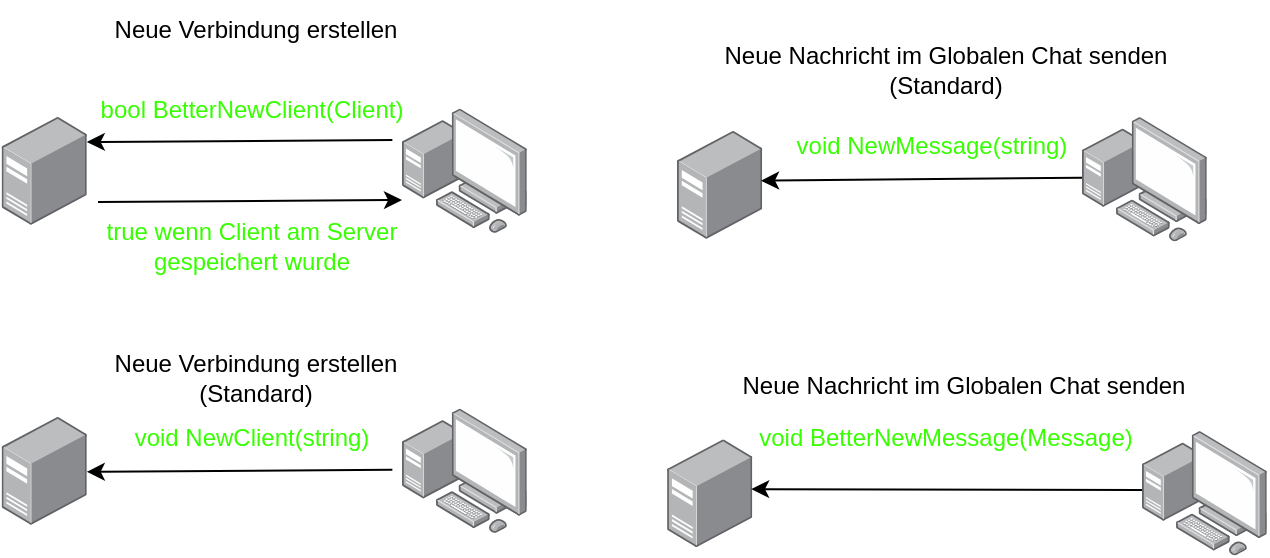 <mxfile version="22.0.4" type="github" pages="2">
  <diagram name="Protokolle" id="6DVpnnnFoikJ8-1d5k9n">
    <mxGraphModel dx="840" dy="468" grid="1" gridSize="10" guides="1" tooltips="1" connect="1" arrows="1" fold="1" page="1" pageScale="1" pageWidth="827" pageHeight="1169" math="0" shadow="0">
      <root>
        <mxCell id="0" />
        <mxCell id="1" parent="0" />
        <mxCell id="oGe7S2VsYBCnAXg4EZTe-1" value="" style="image;points=[];aspect=fixed;html=1;align=center;shadow=0;dashed=0;image=img/lib/allied_telesis/computer_and_terminals/Server_Desktop.svg;" vertex="1" parent="1">
          <mxGeometry x="29.8" y="78.4" width="42.6" height="54" as="geometry" />
        </mxCell>
        <mxCell id="oGe7S2VsYBCnAXg4EZTe-2" value="" style="image;points=[];aspect=fixed;html=1;align=center;shadow=0;dashed=0;image=img/lib/allied_telesis/computer_and_terminals/Personal_Computer_with_Server.svg;" vertex="1" parent="1">
          <mxGeometry x="230" y="74.2" width="62.4" height="62.4" as="geometry" />
        </mxCell>
        <mxCell id="oGe7S2VsYBCnAXg4EZTe-5" value="" style="endArrow=classic;html=1;rounded=0;exitX=-0.085;exitY=0.863;exitDx=0;exitDy=0;exitPerimeter=0;entryX=1.019;entryY=0.83;entryDx=0;entryDy=0;entryPerimeter=0;" edge="1" parent="1">
          <mxGeometry width="50" height="50" relative="1" as="geometry">
            <mxPoint x="225.189" y="90.002" as="sourcePoint" />
            <mxPoint x="72.396" y="90.992" as="targetPoint" />
          </mxGeometry>
        </mxCell>
        <mxCell id="oGe7S2VsYBCnAXg4EZTe-6" value="" style="endArrow=classic;html=1;rounded=0;exitX=-0.085;exitY=0.863;exitDx=0;exitDy=0;exitPerimeter=0;entryX=1.019;entryY=0.83;entryDx=0;entryDy=0;entryPerimeter=0;" edge="1" parent="1">
          <mxGeometry width="50" height="50" relative="1" as="geometry">
            <mxPoint x="78" y="121" as="sourcePoint" />
            <mxPoint x="230" y="120" as="targetPoint" />
          </mxGeometry>
        </mxCell>
        <mxCell id="oGe7S2VsYBCnAXg4EZTe-7" value="Neue Verbindung erstellen" style="text;html=1;strokeColor=none;fillColor=none;align=center;verticalAlign=middle;whiteSpace=wrap;rounded=0;" vertex="1" parent="1">
          <mxGeometry x="72.4" y="20" width="170" height="30" as="geometry" />
        </mxCell>
        <mxCell id="oGe7S2VsYBCnAXg4EZTe-8" value="bool BetterNewClient(Client)" style="text;html=1;strokeColor=none;fillColor=none;align=center;verticalAlign=middle;whiteSpace=wrap;rounded=0;fontColor=#37ff00;" vertex="1" parent="1">
          <mxGeometry x="50.0" y="60.0" width="210" height="30" as="geometry" />
        </mxCell>
        <mxCell id="oGe7S2VsYBCnAXg4EZTe-10" value="true wenn Client am Server gespeichert wurde" style="text;html=1;strokeColor=none;fillColor=none;align=center;verticalAlign=middle;whiteSpace=wrap;rounded=0;fontColor=#37ff00;" vertex="1" parent="1">
          <mxGeometry x="50.0" y="128.2" width="210" height="30" as="geometry" />
        </mxCell>
        <mxCell id="oGe7S2VsYBCnAXg4EZTe-11" value="" style="image;points=[];aspect=fixed;html=1;align=center;shadow=0;dashed=0;image=img/lib/allied_telesis/computer_and_terminals/Server_Desktop.svg;" vertex="1" parent="1">
          <mxGeometry x="367.5" y="85.4" width="42.6" height="54" as="geometry" />
        </mxCell>
        <mxCell id="oGe7S2VsYBCnAXg4EZTe-12" value="" style="endArrow=classic;html=1;rounded=0;exitX=-0.085;exitY=0.863;exitDx=0;exitDy=0;exitPerimeter=0;entryX=1.037;entryY=0.516;entryDx=0;entryDy=0;entryPerimeter=0;" edge="1" parent="1">
          <mxGeometry width="50" height="50" relative="1" as="geometry">
            <mxPoint x="569.999" y="108.852" as="sourcePoint" />
            <mxPoint x="409.519" y="110.348" as="targetPoint" />
          </mxGeometry>
        </mxCell>
        <mxCell id="oGe7S2VsYBCnAXg4EZTe-14" value="Neue Nachricht im Globalen Chat senden (Standard)" style="text;html=1;strokeColor=none;fillColor=none;align=center;verticalAlign=middle;whiteSpace=wrap;rounded=0;" vertex="1" parent="1">
          <mxGeometry x="380" y="40" width="243.8" height="30" as="geometry" />
        </mxCell>
        <mxCell id="oGe7S2VsYBCnAXg4EZTe-15" value="void NewMessage(string)" style="text;html=1;strokeColor=none;fillColor=none;align=center;verticalAlign=middle;whiteSpace=wrap;rounded=0;fontColor=#37ff00;" vertex="1" parent="1">
          <mxGeometry x="390" y="78.4" width="210" height="30" as="geometry" />
        </mxCell>
        <mxCell id="oGe7S2VsYBCnAXg4EZTe-50" value="" style="image;points=[];aspect=fixed;html=1;align=center;shadow=0;dashed=0;image=img/lib/allied_telesis/computer_and_terminals/Personal_Computer_with_Server.svg;" vertex="1" parent="1">
          <mxGeometry x="570" y="78.4" width="62.4" height="62.4" as="geometry" />
        </mxCell>
        <mxCell id="p4QUlvia8bHNSqdqoXcx-1" value="" style="image;points=[];aspect=fixed;html=1;align=center;shadow=0;dashed=0;image=img/lib/allied_telesis/computer_and_terminals/Server_Desktop.svg;" vertex="1" parent="1">
          <mxGeometry x="29.8" y="228.4" width="42.6" height="54" as="geometry" />
        </mxCell>
        <mxCell id="p4QUlvia8bHNSqdqoXcx-2" value="" style="image;points=[];aspect=fixed;html=1;align=center;shadow=0;dashed=0;image=img/lib/allied_telesis/computer_and_terminals/Personal_Computer_with_Server.svg;" vertex="1" parent="1">
          <mxGeometry x="230" y="224.2" width="62.4" height="62.4" as="geometry" />
        </mxCell>
        <mxCell id="p4QUlvia8bHNSqdqoXcx-3" value="" style="endArrow=classic;html=1;rounded=0;exitX=-0.085;exitY=0.863;exitDx=0;exitDy=0;exitPerimeter=0;entryX=1.019;entryY=0.83;entryDx=0;entryDy=0;entryPerimeter=0;" edge="1" parent="1">
          <mxGeometry width="50" height="50" relative="1" as="geometry">
            <mxPoint x="225.189" y="254.902" as="sourcePoint" />
            <mxPoint x="72.396" y="255.892" as="targetPoint" />
          </mxGeometry>
        </mxCell>
        <mxCell id="p4QUlvia8bHNSqdqoXcx-5" value="Neue Verbindung erstellen&lt;br&gt;(Standard)" style="text;html=1;strokeColor=none;fillColor=none;align=center;verticalAlign=middle;whiteSpace=wrap;rounded=0;" vertex="1" parent="1">
          <mxGeometry x="72.4" y="194.2" width="170" height="30" as="geometry" />
        </mxCell>
        <mxCell id="p4QUlvia8bHNSqdqoXcx-6" value="void NewClient(string)" style="text;html=1;strokeColor=none;fillColor=none;align=center;verticalAlign=middle;whiteSpace=wrap;rounded=0;fontColor=#37ff00;" vertex="1" parent="1">
          <mxGeometry x="50.0" y="224.2" width="210" height="30" as="geometry" />
        </mxCell>
        <mxCell id="p4QUlvia8bHNSqdqoXcx-8" value="" style="image;points=[];aspect=fixed;html=1;align=center;shadow=0;dashed=0;image=img/lib/allied_telesis/computer_and_terminals/Server_Desktop.svg;" vertex="1" parent="1">
          <mxGeometry x="362.55" y="239.6" width="42.6" height="54" as="geometry" />
        </mxCell>
        <mxCell id="p4QUlvia8bHNSqdqoXcx-9" value="" style="endArrow=classic;html=1;rounded=0;entryX=1.037;entryY=0.516;entryDx=0;entryDy=0;entryPerimeter=0;" edge="1" parent="1">
          <mxGeometry width="50" height="50" relative="1" as="geometry">
            <mxPoint x="600" y="265" as="sourcePoint" />
            <mxPoint x="404.569" y="264.548" as="targetPoint" />
          </mxGeometry>
        </mxCell>
        <mxCell id="p4QUlvia8bHNSqdqoXcx-10" value="Neue Nachricht im Globalen Chat senden" style="text;html=1;strokeColor=none;fillColor=none;align=center;verticalAlign=middle;whiteSpace=wrap;rounded=0;" vertex="1" parent="1">
          <mxGeometry x="388.6" y="198.4" width="243.8" height="30" as="geometry" />
        </mxCell>
        <mxCell id="p4QUlvia8bHNSqdqoXcx-11" value="void BetterNewMessage(Message)" style="text;html=1;strokeColor=none;fillColor=none;align=center;verticalAlign=middle;whiteSpace=wrap;rounded=0;fontColor=#37ff00;" vertex="1" parent="1">
          <mxGeometry x="396.9" y="224.2" width="210" height="30" as="geometry" />
        </mxCell>
        <mxCell id="p4QUlvia8bHNSqdqoXcx-12" value="" style="image;points=[];aspect=fixed;html=1;align=center;shadow=0;dashed=0;image=img/lib/allied_telesis/computer_and_terminals/Personal_Computer_with_Server.svg;" vertex="1" parent="1">
          <mxGeometry x="600" y="235.4" width="62.4" height="62.4" as="geometry" />
        </mxCell>
      </root>
    </mxGraphModel>
  </diagram>
  <diagram id="kcrMqKANbVWCvuPBFGJb" name="Klassen">
    <mxGraphModel dx="1050" dy="585" grid="1" gridSize="10" guides="1" tooltips="1" connect="1" arrows="1" fold="1" page="1" pageScale="1" pageWidth="827" pageHeight="1169" math="0" shadow="0">
      <root>
        <mxCell id="0" />
        <mxCell id="1" parent="0" />
        <mxCell id="yYA773KcVhJ6GM18G05r-1" value="Client" style="swimlane;fontStyle=1;align=center;verticalAlign=top;childLayout=stackLayout;horizontal=1;startSize=26;horizontalStack=0;resizeParent=1;resizeParentMax=0;resizeLast=0;collapsible=1;marginBottom=0;whiteSpace=wrap;html=1;" vertex="1" parent="1">
          <mxGeometry x="35" y="30" width="180" height="138" as="geometry">
            <mxRectangle x="50" y="520" width="70" height="30" as="alternateBounds" />
          </mxGeometry>
        </mxCell>
        <mxCell id="yYA773KcVhJ6GM18G05r-2" value="+ Username: string&lt;br style=&quot;font-size: 12px;&quot;&gt;+ ClientUrl: string&lt;br style=&quot;font-size: 12px;&quot;&gt;+ ProfilePicture: BitmapImage&lt;br style=&quot;font-size: 12px;&quot;&gt;+ UserColor: Color" style="text;strokeColor=none;fillColor=none;align=left;verticalAlign=top;spacingLeft=4;spacingRight=4;overflow=hidden;rotatable=0;points=[[0,0.5],[1,0.5]];portConstraint=eastwest;whiteSpace=wrap;html=1;fontSize=12;spacing=4;" vertex="1" parent="yYA773KcVhJ6GM18G05r-1">
          <mxGeometry y="26" width="180" height="74" as="geometry" />
        </mxCell>
        <mxCell id="yYA773KcVhJ6GM18G05r-3" value="" style="line;strokeWidth=1;fillColor=none;align=left;verticalAlign=middle;spacingTop=-1;spacingLeft=3;spacingRight=3;rotatable=0;labelPosition=right;points=[];portConstraint=eastwest;strokeColor=inherit;" vertex="1" parent="yYA773KcVhJ6GM18G05r-1">
          <mxGeometry y="100" width="180" height="8" as="geometry" />
        </mxCell>
        <mxCell id="yYA773KcVhJ6GM18G05r-4" value="+ null" style="text;strokeColor=none;fillColor=none;align=left;verticalAlign=top;spacingLeft=4;spacingRight=4;overflow=hidden;rotatable=0;points=[[0,0.5],[1,0.5]];portConstraint=eastwest;whiteSpace=wrap;html=1;spacing=4;" vertex="1" parent="yYA773KcVhJ6GM18G05r-1">
          <mxGeometry y="108" width="180" height="30" as="geometry" />
        </mxCell>
        <mxCell id="yYA773KcVhJ6GM18G05r-5" value="Message" style="swimlane;fontStyle=1;align=center;verticalAlign=top;childLayout=stackLayout;horizontal=1;startSize=26;horizontalStack=0;resizeParent=1;resizeParentMax=0;resizeLast=0;collapsible=1;marginBottom=0;whiteSpace=wrap;html=1;" vertex="1" parent="1">
          <mxGeometry x="245" y="30" width="150" height="118" as="geometry">
            <mxRectangle x="50" y="520" width="70" height="30" as="alternateBounds" />
          </mxGeometry>
        </mxCell>
        <mxCell id="yYA773KcVhJ6GM18G05r-6" value="+ MessageText: string&lt;br style=&quot;font-size: 12px;&quot;&gt;+ Username: string&lt;br style=&quot;font-size: 12px;&quot;&gt;+ TimeStamp: DateTime" style="text;strokeColor=none;fillColor=none;align=left;verticalAlign=top;spacingLeft=4;spacingRight=4;overflow=hidden;rotatable=0;points=[[0,0.5],[1,0.5]];portConstraint=eastwest;whiteSpace=wrap;html=1;fontSize=12;spacing=4;" vertex="1" parent="yYA773KcVhJ6GM18G05r-5">
          <mxGeometry y="26" width="150" height="54" as="geometry" />
        </mxCell>
        <mxCell id="yYA773KcVhJ6GM18G05r-7" value="" style="line;strokeWidth=1;fillColor=none;align=left;verticalAlign=middle;spacingTop=-1;spacingLeft=3;spacingRight=3;rotatable=0;labelPosition=right;points=[];portConstraint=eastwest;strokeColor=inherit;" vertex="1" parent="yYA773KcVhJ6GM18G05r-5">
          <mxGeometry y="80" width="150" height="8" as="geometry" />
        </mxCell>
        <mxCell id="yYA773KcVhJ6GM18G05r-8" value="+ null" style="text;strokeColor=none;fillColor=none;align=left;verticalAlign=top;spacingLeft=4;spacingRight=4;overflow=hidden;rotatable=0;points=[[0,0.5],[1,0.5]];portConstraint=eastwest;whiteSpace=wrap;html=1;spacing=4;" vertex="1" parent="yYA773KcVhJ6GM18G05r-5">
          <mxGeometry y="88" width="150" height="30" as="geometry" />
        </mxCell>
        <mxCell id="yYA773KcVhJ6GM18G05r-9" value="ServerChat" style="swimlane;fontStyle=1;align=center;verticalAlign=top;childLayout=stackLayout;horizontal=1;startSize=26;horizontalStack=0;resizeParent=1;resizeParentMax=0;resizeLast=0;collapsible=1;marginBottom=0;whiteSpace=wrap;html=1;" vertex="1" parent="1">
          <mxGeometry x="426.3" y="30" width="180" height="118" as="geometry">
            <mxRectangle x="50" y="520" width="70" height="30" as="alternateBounds" />
          </mxGeometry>
        </mxCell>
        <mxCell id="yYA773KcVhJ6GM18G05r-10" value="+ ChatName: string&lt;br&gt;+ Messages: Stack&amp;lt;string&amp;gt;&lt;br&gt;+ TimeStamps: Stack&amp;lt;string&amp;gt;" style="text;strokeColor=none;fillColor=none;align=left;verticalAlign=top;spacingLeft=4;spacingRight=4;overflow=hidden;rotatable=0;points=[[0,0.5],[1,0.5]];portConstraint=eastwest;whiteSpace=wrap;html=1;fontSize=12;spacing=4;" vertex="1" parent="yYA773KcVhJ6GM18G05r-9">
          <mxGeometry y="26" width="180" height="54" as="geometry" />
        </mxCell>
        <mxCell id="yYA773KcVhJ6GM18G05r-11" value="" style="line;strokeWidth=1;fillColor=none;align=left;verticalAlign=middle;spacingTop=-1;spacingLeft=3;spacingRight=3;rotatable=0;labelPosition=right;points=[];portConstraint=eastwest;strokeColor=inherit;" vertex="1" parent="yYA773KcVhJ6GM18G05r-9">
          <mxGeometry y="80" width="180" height="8" as="geometry" />
        </mxCell>
        <mxCell id="yYA773KcVhJ6GM18G05r-12" value="+ AddChatMessage(Message)" style="text;strokeColor=none;fillColor=none;align=left;verticalAlign=top;spacingLeft=4;spacingRight=4;overflow=hidden;rotatable=0;points=[[0,0.5],[1,0.5]];portConstraint=eastwest;whiteSpace=wrap;html=1;spacing=4;" vertex="1" parent="yYA773KcVhJ6GM18G05r-9">
          <mxGeometry y="88" width="180" height="30" as="geometry" />
        </mxCell>
        <mxCell id="yYA773KcVhJ6GM18G05r-13" value="Server" style="swimlane;fontStyle=1;align=center;verticalAlign=top;childLayout=stackLayout;horizontal=1;startSize=26;horizontalStack=0;resizeParent=1;resizeParentMax=0;resizeLast=0;collapsible=1;marginBottom=0;whiteSpace=wrap;html=1;" vertex="1" parent="1">
          <mxGeometry x="632" y="30" width="160" height="118" as="geometry">
            <mxRectangle x="50" y="520" width="70" height="30" as="alternateBounds" />
          </mxGeometry>
        </mxCell>
        <mxCell id="yYA773KcVhJ6GM18G05r-14" value="+ ServerName: string&lt;br&gt;+ Chats: List&amp;lt;ServerChat&amp;gt;" style="text;strokeColor=none;fillColor=none;align=left;verticalAlign=top;spacingLeft=4;spacingRight=4;overflow=hidden;rotatable=0;points=[[0,0.5],[1,0.5]];portConstraint=eastwest;whiteSpace=wrap;html=1;fontSize=12;spacing=4;" vertex="1" parent="yYA773KcVhJ6GM18G05r-13">
          <mxGeometry y="26" width="160" height="54" as="geometry" />
        </mxCell>
        <mxCell id="yYA773KcVhJ6GM18G05r-15" value="" style="line;strokeWidth=1;fillColor=none;align=left;verticalAlign=middle;spacingTop=-1;spacingLeft=3;spacingRight=3;rotatable=0;labelPosition=right;points=[];portConstraint=eastwest;strokeColor=inherit;" vertex="1" parent="yYA773KcVhJ6GM18G05r-13">
          <mxGeometry y="80" width="160" height="8" as="geometry" />
        </mxCell>
        <mxCell id="yYA773KcVhJ6GM18G05r-16" value="+ null" style="text;strokeColor=none;fillColor=none;align=left;verticalAlign=top;spacingLeft=4;spacingRight=4;overflow=hidden;rotatable=0;points=[[0,0.5],[1,0.5]];portConstraint=eastwest;whiteSpace=wrap;html=1;spacing=4;" vertex="1" parent="yYA773KcVhJ6GM18G05r-13">
          <mxGeometry y="88" width="160" height="30" as="geometry" />
        </mxCell>
      </root>
    </mxGraphModel>
  </diagram>
</mxfile>
